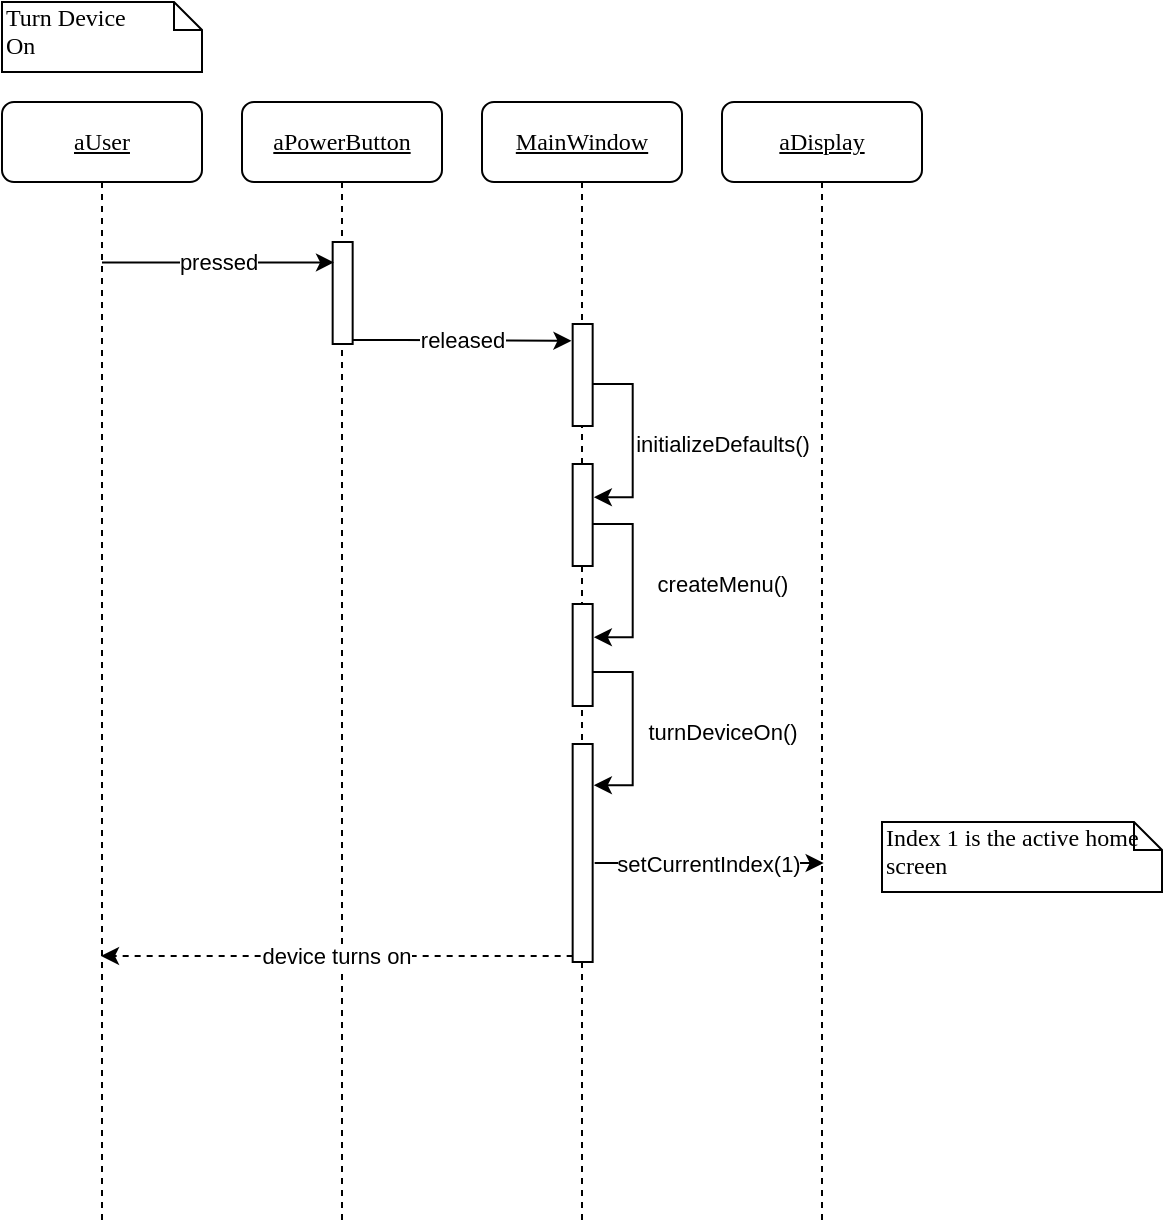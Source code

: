 <mxfile version="15.8.6" type="device"><diagram id="AIHvOSI07QsoHYszREGu" name="Page-1"><mxGraphModel dx="1038" dy="1589" grid="1" gridSize="10" guides="1" tooltips="1" connect="1" arrows="1" fold="1" page="1" pageScale="1" pageWidth="850" pageHeight="1100" math="0" shadow="0"><root><mxCell id="0"/><mxCell id="1" parent="0"/><mxCell id="bd-4yj3U3fZbnHcLw5sl-1" value="&lt;u&gt;MainWindow&lt;/u&gt;" style="shape=umlLifeline;perimeter=lifelinePerimeter;whiteSpace=wrap;html=1;container=1;collapsible=0;recursiveResize=0;outlineConnect=0;rounded=1;shadow=0;comic=0;labelBackgroundColor=none;strokeWidth=1;fontFamily=Verdana;fontSize=12;align=center;" parent="1" vertex="1"><mxGeometry x="280" y="-1030" width="100" height="560" as="geometry"/></mxCell><mxCell id="bd-4yj3U3fZbnHcLw5sl-2" value="&lt;u&gt;aDisplay&lt;/u&gt;" style="shape=umlLifeline;perimeter=lifelinePerimeter;whiteSpace=wrap;html=1;container=1;collapsible=0;recursiveResize=0;outlineConnect=0;rounded=1;shadow=0;comic=0;labelBackgroundColor=none;strokeWidth=1;fontFamily=Verdana;fontSize=12;align=center;" parent="1" vertex="1"><mxGeometry x="400" y="-1030" width="100" height="560" as="geometry"/></mxCell><mxCell id="bd-4yj3U3fZbnHcLw5sl-3" value="&lt;u&gt;aUser&lt;/u&gt;" style="shape=umlLifeline;perimeter=lifelinePerimeter;whiteSpace=wrap;html=1;container=1;collapsible=0;recursiveResize=0;outlineConnect=0;rounded=1;shadow=0;comic=0;labelBackgroundColor=none;strokeWidth=1;fontFamily=Verdana;fontSize=12;align=center;" parent="1" vertex="1"><mxGeometry x="40" y="-1030" width="100" height="560" as="geometry"/></mxCell><mxCell id="bd-4yj3U3fZbnHcLw5sl-4" value="Turn Device &lt;br&gt;On" style="shape=note;whiteSpace=wrap;html=1;size=14;verticalAlign=top;align=left;spacingTop=-6;rounded=0;shadow=0;comic=0;labelBackgroundColor=none;strokeWidth=1;fontFamily=Verdana;fontSize=12;fillColor=default;strokeColor=default;fontColor=default;" parent="1" vertex="1"><mxGeometry x="40" y="-1080" width="100" height="35" as="geometry"/></mxCell><mxCell id="bd-4yj3U3fZbnHcLw5sl-5" value="&lt;u&gt;aPowerButton&lt;/u&gt;" style="shape=umlLifeline;perimeter=lifelinePerimeter;whiteSpace=wrap;html=1;container=1;collapsible=0;recursiveResize=0;outlineConnect=0;rounded=1;shadow=0;comic=0;labelBackgroundColor=none;strokeWidth=1;fontFamily=Verdana;fontSize=12;align=center;" parent="1" vertex="1"><mxGeometry x="160" y="-1030" width="100" height="560" as="geometry"/></mxCell><mxCell id="d3zJ-Z3_SCAaXyAsi_2Z-13" value="" style="html=1;points=[];perimeter=orthogonalPerimeter;rounded=0;shadow=0;comic=0;labelBackgroundColor=none;strokeWidth=1;fontFamily=Verdana;fontSize=12;align=center;" parent="bd-4yj3U3fZbnHcLw5sl-5" vertex="1"><mxGeometry x="165.33" y="111" width="10" height="51" as="geometry"/></mxCell><mxCell id="d3zJ-Z3_SCAaXyAsi_2Z-14" value="" style="html=1;points=[];perimeter=orthogonalPerimeter;rounded=0;shadow=0;comic=0;labelBackgroundColor=none;strokeWidth=1;fontFamily=Verdana;fontSize=12;align=center;" parent="bd-4yj3U3fZbnHcLw5sl-5" vertex="1"><mxGeometry x="165.33" y="181" width="10" height="51" as="geometry"/></mxCell><mxCell id="d3zJ-Z3_SCAaXyAsi_2Z-12" value="initializeDefaults()" style="edgeStyle=orthogonalEdgeStyle;rounded=0;orthogonalLoop=1;jettySize=auto;html=1;entryX=1.06;entryY=0.325;entryDx=0;entryDy=0;entryPerimeter=0;" parent="bd-4yj3U3fZbnHcLw5sl-5" source="d3zJ-Z3_SCAaXyAsi_2Z-13" target="d3zJ-Z3_SCAaXyAsi_2Z-14" edge="1"><mxGeometry x="0.042" y="45" relative="1" as="geometry"><Array as="points"><mxPoint x="195.33" y="141"/><mxPoint x="195.33" y="198"/></Array><mxPoint as="offset"/></mxGeometry></mxCell><mxCell id="d3zJ-Z3_SCAaXyAsi_2Z-15" value="createMenu()" style="edgeStyle=orthogonalEdgeStyle;rounded=0;orthogonalLoop=1;jettySize=auto;html=1;entryX=1.06;entryY=0.325;entryDx=0;entryDy=0;entryPerimeter=0;" parent="bd-4yj3U3fZbnHcLw5sl-5" edge="1"><mxGeometry x="0.042" y="45" relative="1" as="geometry"><mxPoint x="175.33" y="211" as="sourcePoint"/><mxPoint x="175.93" y="267.575" as="targetPoint"/><Array as="points"><mxPoint x="195.33" y="211"/><mxPoint x="195.33" y="268"/></Array><mxPoint as="offset"/></mxGeometry></mxCell><mxCell id="d3zJ-Z3_SCAaXyAsi_2Z-16" value="" style="html=1;points=[];perimeter=orthogonalPerimeter;rounded=0;shadow=0;comic=0;labelBackgroundColor=none;strokeWidth=1;fontFamily=Verdana;fontSize=12;align=center;" parent="bd-4yj3U3fZbnHcLw5sl-5" vertex="1"><mxGeometry x="165.33" y="251" width="10" height="51" as="geometry"/></mxCell><mxCell id="d3zJ-Z3_SCAaXyAsi_2Z-17" value="" style="html=1;points=[];perimeter=orthogonalPerimeter;rounded=0;shadow=0;comic=0;labelBackgroundColor=none;strokeWidth=1;fontFamily=Verdana;fontSize=12;align=center;" parent="bd-4yj3U3fZbnHcLw5sl-5" vertex="1"><mxGeometry x="165.33" y="321" width="10" height="109" as="geometry"/></mxCell><mxCell id="d3zJ-Z3_SCAaXyAsi_2Z-18" value="" style="html=1;points=[];perimeter=orthogonalPerimeter;rounded=0;shadow=0;comic=0;labelBackgroundColor=none;strokeWidth=1;fontFamily=Verdana;fontSize=12;align=center;" parent="bd-4yj3U3fZbnHcLw5sl-5" vertex="1"><mxGeometry x="45.33" y="70" width="10" height="51" as="geometry"/></mxCell><mxCell id="d3zJ-Z3_SCAaXyAsi_2Z-20" value="released" style="edgeStyle=orthogonalEdgeStyle;rounded=0;orthogonalLoop=1;jettySize=auto;html=1;entryX=-0.06;entryY=0.067;entryDx=0;entryDy=0;entryPerimeter=0;" parent="bd-4yj3U3fZbnHcLw5sl-5" edge="1"><mxGeometry relative="1" as="geometry"><mxPoint x="55.33" y="119" as="sourcePoint"/><mxPoint x="164.73" y="119.417" as="targetPoint"/><Array as="points"><mxPoint x="80.33" y="119"/><mxPoint x="80.33" y="119"/></Array></mxGeometry></mxCell><mxCell id="d3zJ-Z3_SCAaXyAsi_2Z-21" value="turnDeviceOn()" style="edgeStyle=orthogonalEdgeStyle;rounded=0;orthogonalLoop=1;jettySize=auto;html=1;entryX=1.06;entryY=0.325;entryDx=0;entryDy=0;entryPerimeter=0;" parent="bd-4yj3U3fZbnHcLw5sl-5" edge="1"><mxGeometry x="0.042" y="45" relative="1" as="geometry"><mxPoint x="175.93" y="341.575" as="targetPoint"/><Array as="points"><mxPoint x="195.33" y="285"/><mxPoint x="195.33" y="342"/></Array><mxPoint as="offset"/><mxPoint x="175.33" y="285" as="sourcePoint"/></mxGeometry></mxCell><mxCell id="d3zJ-Z3_SCAaXyAsi_2Z-22" value="setCurrentIndex(1)" style="edgeStyle=orthogonalEdgeStyle;rounded=0;orthogonalLoop=1;jettySize=auto;html=1;" parent="bd-4yj3U3fZbnHcLw5sl-5" edge="1"><mxGeometry relative="1" as="geometry"><mxPoint x="176.33" y="380.5" as="sourcePoint"/><mxPoint x="290.83" y="380.5" as="targetPoint"/><Array as="points"><mxPoint x="261.33" y="381"/><mxPoint x="261.33" y="381"/></Array></mxGeometry></mxCell><mxCell id="d3zJ-Z3_SCAaXyAsi_2Z-23" value="pressed" style="endArrow=classic;html=1;rounded=0;entryX=0.067;entryY=0.2;entryDx=0;entryDy=0;entryPerimeter=0;" parent="1" source="bd-4yj3U3fZbnHcLw5sl-3" target="d3zJ-Z3_SCAaXyAsi_2Z-18" edge="1"><mxGeometry width="50" height="50" relative="1" as="geometry"><mxPoint x="110" y="-900" as="sourcePoint"/><mxPoint x="160" y="-950" as="targetPoint"/></mxGeometry></mxCell><mxCell id="d3zJ-Z3_SCAaXyAsi_2Z-24" value="Index 1 is the active home screen" style="shape=note;whiteSpace=wrap;html=1;size=14;verticalAlign=top;align=left;spacingTop=-6;rounded=0;shadow=0;comic=0;labelBackgroundColor=none;strokeWidth=1;fontFamily=Verdana;fontSize=12;fillColor=default;strokeColor=default;fontColor=default;" parent="1" vertex="1"><mxGeometry x="480" y="-670" width="140" height="35" as="geometry"/></mxCell><mxCell id="d3zJ-Z3_SCAaXyAsi_2Z-25" value="device turns on" style="edgeStyle=orthogonalEdgeStyle;rounded=0;orthogonalLoop=1;jettySize=auto;html=1;dashed=1;" parent="1" edge="1"><mxGeometry relative="1" as="geometry"><mxPoint x="325.33" y="-603" as="sourcePoint"/><mxPoint x="89.5" y="-603" as="targetPoint"/><Array as="points"><mxPoint x="270" y="-603"/><mxPoint x="270" y="-603"/></Array></mxGeometry></mxCell></root></mxGraphModel></diagram></mxfile>